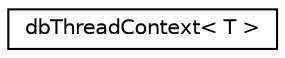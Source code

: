digraph "Graphical Class Hierarchy"
{
 // INTERACTIVE_SVG=YES
 // LATEX_PDF_SIZE
  edge [fontname="Helvetica",fontsize="10",labelfontname="Helvetica",labelfontsize="10"];
  node [fontname="Helvetica",fontsize="10",shape=record];
  rankdir="LR";
  Node0 [label="dbThreadContext\< T \>",height=0.2,width=0.4,color="black", fillcolor="white", style="filled",URL="$classdbThreadContext.html",tooltip=" "];
}
